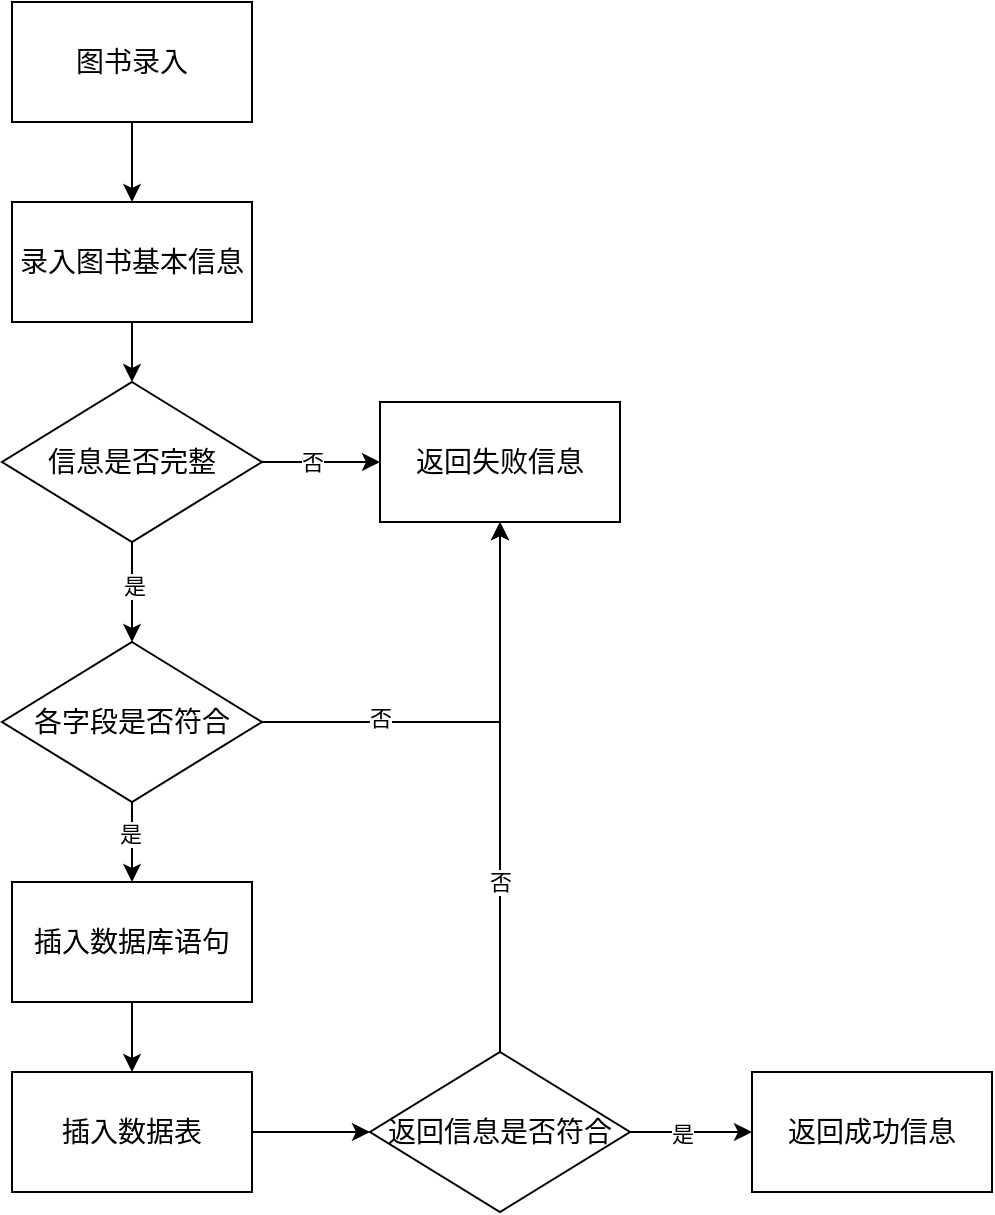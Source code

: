 <mxfile version="24.4.9" type="github">
  <diagram name="第 1 页" id="NqCgxpgKwen2SQ2uFnQW">
    <mxGraphModel dx="1687" dy="929" grid="1" gridSize="10" guides="1" tooltips="1" connect="1" arrows="1" fold="1" page="1" pageScale="1" pageWidth="827" pageHeight="1169" math="0" shadow="0">
      <root>
        <mxCell id="0" />
        <mxCell id="1" parent="0" />
        <mxCell id="g4FKLHnqn9TPL4zEAzNM-9" value="" style="edgeStyle=orthogonalEdgeStyle;rounded=0;orthogonalLoop=1;jettySize=auto;html=1;fontSize=14;" edge="1" parent="1" source="g4FKLHnqn9TPL4zEAzNM-1" target="g4FKLHnqn9TPL4zEAzNM-2">
          <mxGeometry relative="1" as="geometry" />
        </mxCell>
        <mxCell id="g4FKLHnqn9TPL4zEAzNM-1" value="图书录入" style="whiteSpace=wrap;html=1;fontSize=14;" vertex="1" parent="1">
          <mxGeometry x="110" y="20" width="120" height="60" as="geometry" />
        </mxCell>
        <mxCell id="g4FKLHnqn9TPL4zEAzNM-10" value="" style="edgeStyle=orthogonalEdgeStyle;rounded=0;orthogonalLoop=1;jettySize=auto;html=1;" edge="1" parent="1" source="g4FKLHnqn9TPL4zEAzNM-2" target="g4FKLHnqn9TPL4zEAzNM-3">
          <mxGeometry relative="1" as="geometry" />
        </mxCell>
        <mxCell id="g4FKLHnqn9TPL4zEAzNM-2" value="录入图书基本信息" style="whiteSpace=wrap;html=1;fontSize=14;" vertex="1" parent="1">
          <mxGeometry x="110" y="120" width="120" height="60" as="geometry" />
        </mxCell>
        <mxCell id="g4FKLHnqn9TPL4zEAzNM-11" value="" style="edgeStyle=orthogonalEdgeStyle;rounded=0;orthogonalLoop=1;jettySize=auto;html=1;" edge="1" parent="1" source="g4FKLHnqn9TPL4zEAzNM-3" target="g4FKLHnqn9TPL4zEAzNM-5">
          <mxGeometry relative="1" as="geometry" />
        </mxCell>
        <mxCell id="g4FKLHnqn9TPL4zEAzNM-12" value="否" style="edgeLabel;html=1;align=center;verticalAlign=middle;resizable=0;points=[];" vertex="1" connectable="0" parent="g4FKLHnqn9TPL4zEAzNM-11">
          <mxGeometry x="0.085" relative="1" as="geometry">
            <mxPoint x="-7" as="offset" />
          </mxGeometry>
        </mxCell>
        <mxCell id="g4FKLHnqn9TPL4zEAzNM-13" value="" style="edgeStyle=orthogonalEdgeStyle;rounded=0;orthogonalLoop=1;jettySize=auto;html=1;" edge="1" parent="1" source="g4FKLHnqn9TPL4zEAzNM-3" target="g4FKLHnqn9TPL4zEAzNM-4">
          <mxGeometry relative="1" as="geometry" />
        </mxCell>
        <mxCell id="g4FKLHnqn9TPL4zEAzNM-14" value="是" style="edgeLabel;html=1;align=center;verticalAlign=middle;resizable=0;points=[];" vertex="1" connectable="0" parent="g4FKLHnqn9TPL4zEAzNM-13">
          <mxGeometry x="-0.136" y="1" relative="1" as="geometry">
            <mxPoint as="offset" />
          </mxGeometry>
        </mxCell>
        <mxCell id="g4FKLHnqn9TPL4zEAzNM-3" value="信息是否完整" style="rhombus;whiteSpace=wrap;html=1;fontSize=14;" vertex="1" parent="1">
          <mxGeometry x="105" y="210" width="130" height="80" as="geometry" />
        </mxCell>
        <mxCell id="g4FKLHnqn9TPL4zEAzNM-15" value="" style="edgeStyle=orthogonalEdgeStyle;rounded=0;orthogonalLoop=1;jettySize=auto;html=1;" edge="1" parent="1" source="g4FKLHnqn9TPL4zEAzNM-4" target="g4FKLHnqn9TPL4zEAzNM-6">
          <mxGeometry relative="1" as="geometry" />
        </mxCell>
        <mxCell id="g4FKLHnqn9TPL4zEAzNM-16" value="是" style="edgeLabel;html=1;align=center;verticalAlign=middle;resizable=0;points=[];" vertex="1" connectable="0" parent="g4FKLHnqn9TPL4zEAzNM-15">
          <mxGeometry x="-0.22" y="-1" relative="1" as="geometry">
            <mxPoint as="offset" />
          </mxGeometry>
        </mxCell>
        <mxCell id="g4FKLHnqn9TPL4zEAzNM-19" style="edgeStyle=orthogonalEdgeStyle;rounded=0;orthogonalLoop=1;jettySize=auto;html=1;exitX=1;exitY=0.5;exitDx=0;exitDy=0;entryX=0.5;entryY=1;entryDx=0;entryDy=0;" edge="1" parent="1" source="g4FKLHnqn9TPL4zEAzNM-4" target="g4FKLHnqn9TPL4zEAzNM-5">
          <mxGeometry relative="1" as="geometry" />
        </mxCell>
        <mxCell id="g4FKLHnqn9TPL4zEAzNM-20" value="否" style="edgeLabel;html=1;align=center;verticalAlign=middle;resizable=0;points=[];" vertex="1" connectable="0" parent="g4FKLHnqn9TPL4zEAzNM-19">
          <mxGeometry x="-0.461" y="2" relative="1" as="geometry">
            <mxPoint as="offset" />
          </mxGeometry>
        </mxCell>
        <mxCell id="g4FKLHnqn9TPL4zEAzNM-4" value="各字段是否符合" style="rhombus;whiteSpace=wrap;html=1;fontSize=14;" vertex="1" parent="1">
          <mxGeometry x="105" y="340" width="130" height="80" as="geometry" />
        </mxCell>
        <mxCell id="g4FKLHnqn9TPL4zEAzNM-5" value="返回失败信息" style="whiteSpace=wrap;html=1;fontSize=14;" vertex="1" parent="1">
          <mxGeometry x="294" y="220" width="120" height="60" as="geometry" />
        </mxCell>
        <mxCell id="g4FKLHnqn9TPL4zEAzNM-17" value="" style="edgeStyle=orthogonalEdgeStyle;rounded=0;orthogonalLoop=1;jettySize=auto;html=1;" edge="1" parent="1" source="g4FKLHnqn9TPL4zEAzNM-6" target="g4FKLHnqn9TPL4zEAzNM-7">
          <mxGeometry relative="1" as="geometry" />
        </mxCell>
        <mxCell id="g4FKLHnqn9TPL4zEAzNM-6" value="插入数据库语句" style="whiteSpace=wrap;html=1;fontSize=14;" vertex="1" parent="1">
          <mxGeometry x="110" y="460" width="120" height="60" as="geometry" />
        </mxCell>
        <mxCell id="g4FKLHnqn9TPL4zEAzNM-18" value="" style="edgeStyle=orthogonalEdgeStyle;rounded=0;orthogonalLoop=1;jettySize=auto;html=1;" edge="1" parent="1" source="g4FKLHnqn9TPL4zEAzNM-7" target="g4FKLHnqn9TPL4zEAzNM-8">
          <mxGeometry relative="1" as="geometry" />
        </mxCell>
        <mxCell id="g4FKLHnqn9TPL4zEAzNM-7" value="插入数据表" style="whiteSpace=wrap;html=1;fontSize=14;" vertex="1" parent="1">
          <mxGeometry x="110" y="555" width="120" height="60" as="geometry" />
        </mxCell>
        <mxCell id="g4FKLHnqn9TPL4zEAzNM-21" style="edgeStyle=orthogonalEdgeStyle;rounded=0;orthogonalLoop=1;jettySize=auto;html=1;entryX=0.5;entryY=1;entryDx=0;entryDy=0;" edge="1" parent="1" source="g4FKLHnqn9TPL4zEAzNM-8" target="g4FKLHnqn9TPL4zEAzNM-5">
          <mxGeometry relative="1" as="geometry" />
        </mxCell>
        <mxCell id="g4FKLHnqn9TPL4zEAzNM-22" value="否" style="edgeLabel;html=1;align=center;verticalAlign=middle;resizable=0;points=[];" vertex="1" connectable="0" parent="g4FKLHnqn9TPL4zEAzNM-21">
          <mxGeometry x="-0.358" relative="1" as="geometry">
            <mxPoint as="offset" />
          </mxGeometry>
        </mxCell>
        <mxCell id="g4FKLHnqn9TPL4zEAzNM-24" value="" style="edgeStyle=orthogonalEdgeStyle;rounded=0;orthogonalLoop=1;jettySize=auto;html=1;" edge="1" parent="1" source="g4FKLHnqn9TPL4zEAzNM-8" target="g4FKLHnqn9TPL4zEAzNM-23">
          <mxGeometry relative="1" as="geometry" />
        </mxCell>
        <mxCell id="g4FKLHnqn9TPL4zEAzNM-25" value="是" style="edgeLabel;html=1;align=center;verticalAlign=middle;resizable=0;points=[];" vertex="1" connectable="0" parent="g4FKLHnqn9TPL4zEAzNM-24">
          <mxGeometry x="-0.146" y="-1" relative="1" as="geometry">
            <mxPoint as="offset" />
          </mxGeometry>
        </mxCell>
        <mxCell id="g4FKLHnqn9TPL4zEAzNM-8" value="返回信息是否符合" style="rhombus;whiteSpace=wrap;html=1;fontSize=14;" vertex="1" parent="1">
          <mxGeometry x="289" y="545" width="130" height="80" as="geometry" />
        </mxCell>
        <mxCell id="g4FKLHnqn9TPL4zEAzNM-23" value="返回成功信息" style="whiteSpace=wrap;html=1;fontSize=14;" vertex="1" parent="1">
          <mxGeometry x="480" y="555" width="120" height="60" as="geometry" />
        </mxCell>
      </root>
    </mxGraphModel>
  </diagram>
</mxfile>
